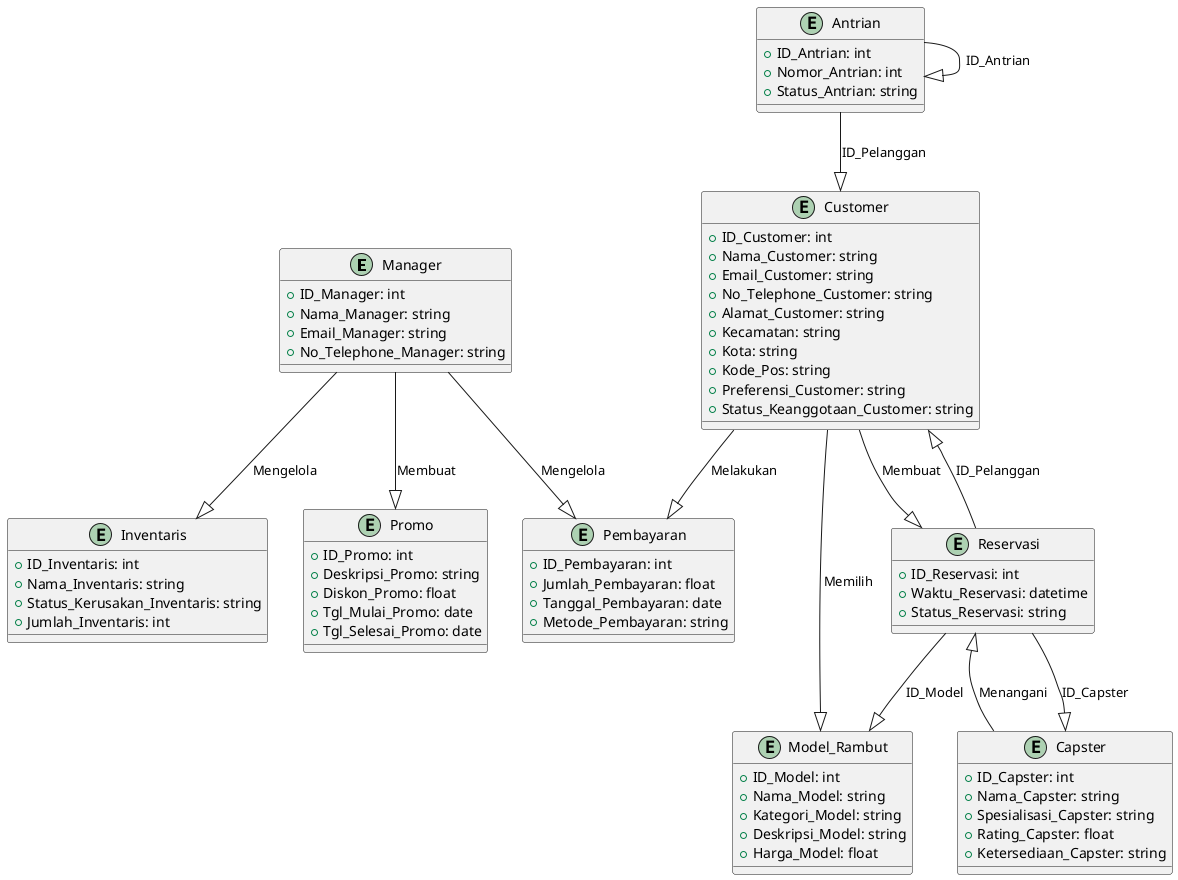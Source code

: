 @startuml

entity Manager {
    +ID_Manager: int
    +Nama_Manager: string
    +Email_Manager: string
    +No_Telephone_Manager: string
}

entity Pembayaran {
    +ID_Pembayaran: int
    +Jumlah_Pembayaran: float
    +Tanggal_Pembayaran: date
    +Metode_Pembayaran: string
}

entity Customer {
    +ID_Customer: int
    +Nama_Customer: string
    +Email_Customer: string
    +No_Telephone_Customer: string
    +Alamat_Customer: string
    +Kecamatan: string
    +Kota: string
    +Kode_Pos: string
    +Preferensi_Customer: string
    +Status_Keanggotaan_Customer: string
}

entity Reservasi {
    +ID_Reservasi: int
    +Waktu_Reservasi: datetime
    +Status_Reservasi: string
}

entity Capster {
    +ID_Capster: int
    +Nama_Capster: string
    +Spesialisasi_Capster: string
    +Rating_Capster: float
    +Ketersediaan_Capster: string
}

entity Model_Rambut {
    +ID_Model: int
    +Nama_Model: string
    +Kategori_Model: string
    +Deskripsi_Model: string
    +Harga_Model: float
}

entity Antrian {
    +ID_Antrian: int
    +Nomor_Antrian: int
    +Status_Antrian: string
}

entity Inventaris {
    +ID_Inventaris: int
    +Nama_Inventaris: string
    +Status_Kerusakan_Inventaris: string
    +Jumlah_Inventaris: int
}

entity Promo {
    +ID_Promo: int
    +Deskripsi_Promo: string
    +Diskon_Promo: float
    +Tgl_Mulai_Promo: date
    +Tgl_Selesai_Promo: date
}

Manager --|> Pembayaran : "Mengelola"
Manager --|> Inventaris : "Mengelola"
Manager --|> Promo : "Membuat"

Customer --|> Pembayaran : "Melakukan"
Customer --|> Reservasi : "Membuat"
Customer --|> Model_Rambut : "Memilih"

Reservasi --|> Capster : "ID_Capster"
Reservasi --|> Model_Rambut : "ID_Model"
Reservasi --|> Customer : "ID_Pelanggan"

Antrian --|> Customer : "ID_Pelanggan"
Antrian --|> Antrian : "ID_Antrian"

Capster --|> Reservasi : "Menangani"

@enduml
